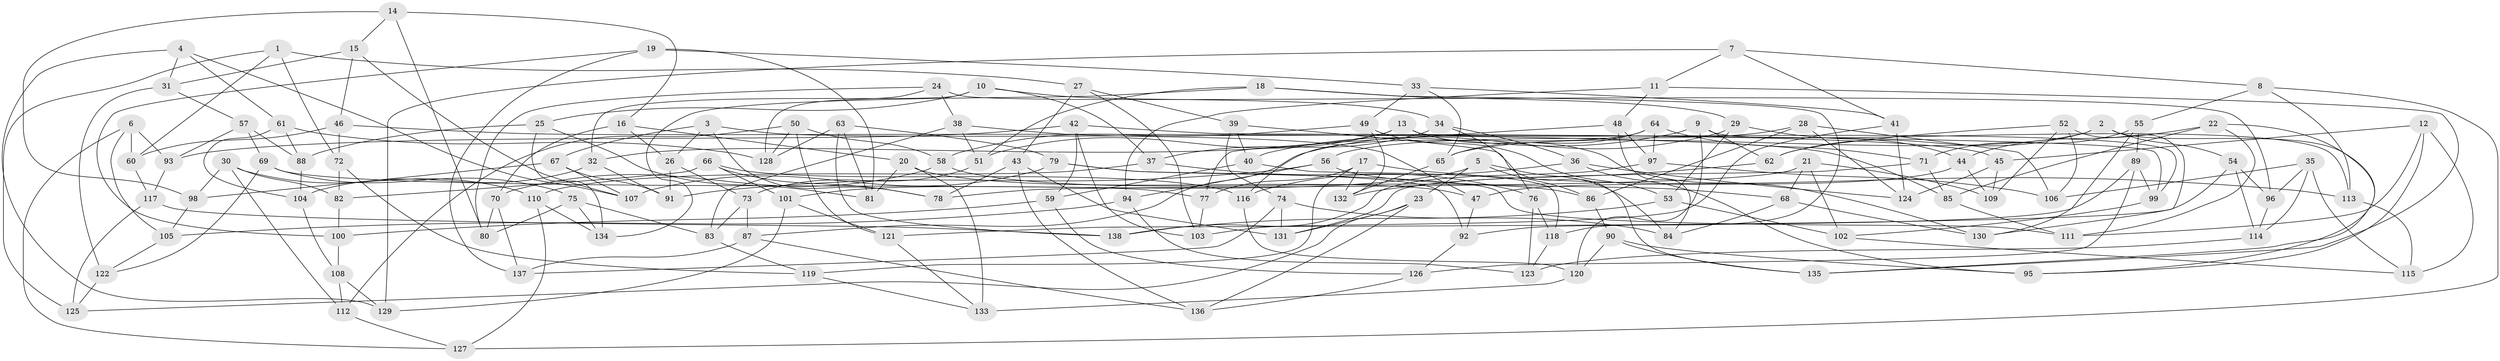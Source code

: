 // Generated by graph-tools (version 1.1) at 2025/26/03/09/25 03:26:59]
// undirected, 138 vertices, 276 edges
graph export_dot {
graph [start="1"]
  node [color=gray90,style=filled];
  1;
  2;
  3;
  4;
  5;
  6;
  7;
  8;
  9;
  10;
  11;
  12;
  13;
  14;
  15;
  16;
  17;
  18;
  19;
  20;
  21;
  22;
  23;
  24;
  25;
  26;
  27;
  28;
  29;
  30;
  31;
  32;
  33;
  34;
  35;
  36;
  37;
  38;
  39;
  40;
  41;
  42;
  43;
  44;
  45;
  46;
  47;
  48;
  49;
  50;
  51;
  52;
  53;
  54;
  55;
  56;
  57;
  58;
  59;
  60;
  61;
  62;
  63;
  64;
  65;
  66;
  67;
  68;
  69;
  70;
  71;
  72;
  73;
  74;
  75;
  76;
  77;
  78;
  79;
  80;
  81;
  82;
  83;
  84;
  85;
  86;
  87;
  88;
  89;
  90;
  91;
  92;
  93;
  94;
  95;
  96;
  97;
  98;
  99;
  100;
  101;
  102;
  103;
  104;
  105;
  106;
  107;
  108;
  109;
  110;
  111;
  112;
  113;
  114;
  115;
  116;
  117;
  118;
  119;
  120;
  121;
  122;
  123;
  124;
  125;
  126;
  127;
  128;
  129;
  130;
  131;
  132;
  133;
  134;
  135;
  136;
  137;
  138;
  1 -- 60;
  1 -- 72;
  1 -- 27;
  1 -- 125;
  2 -- 95;
  2 -- 65;
  2 -- 62;
  2 -- 54;
  3 -- 78;
  3 -- 67;
  3 -- 26;
  3 -- 45;
  4 -- 129;
  4 -- 31;
  4 -- 107;
  4 -- 61;
  5 -- 101;
  5 -- 23;
  5 -- 86;
  5 -- 84;
  6 -- 60;
  6 -- 93;
  6 -- 127;
  6 -- 105;
  7 -- 8;
  7 -- 41;
  7 -- 129;
  7 -- 11;
  8 -- 113;
  8 -- 55;
  8 -- 127;
  9 -- 40;
  9 -- 62;
  9 -- 113;
  9 -- 120;
  10 -- 34;
  10 -- 32;
  10 -- 25;
  10 -- 37;
  11 -- 48;
  11 -- 94;
  11 -- 135;
  12 -- 115;
  12 -- 95;
  12 -- 45;
  12 -- 111;
  13 -- 32;
  13 -- 130;
  13 -- 99;
  13 -- 51;
  14 -- 98;
  14 -- 15;
  14 -- 80;
  14 -- 16;
  15 -- 31;
  15 -- 46;
  15 -- 107;
  16 -- 26;
  16 -- 70;
  16 -- 20;
  17 -- 119;
  17 -- 113;
  17 -- 77;
  17 -- 132;
  18 -- 134;
  18 -- 118;
  18 -- 51;
  18 -- 29;
  19 -- 137;
  19 -- 33;
  19 -- 100;
  19 -- 81;
  20 -- 81;
  20 -- 47;
  20 -- 133;
  21 -- 68;
  21 -- 102;
  21 -- 109;
  21 -- 78;
  22 -- 85;
  22 -- 44;
  22 -- 135;
  22 -- 111;
  23 -- 136;
  23 -- 131;
  23 -- 125;
  24 -- 128;
  24 -- 38;
  24 -- 80;
  24 -- 96;
  25 -- 134;
  25 -- 81;
  25 -- 88;
  26 -- 91;
  26 -- 73;
  27 -- 43;
  27 -- 103;
  27 -- 39;
  28 -- 86;
  28 -- 124;
  28 -- 106;
  28 -- 56;
  29 -- 87;
  29 -- 44;
  29 -- 53;
  30 -- 82;
  30 -- 98;
  30 -- 112;
  30 -- 110;
  31 -- 122;
  31 -- 57;
  32 -- 104;
  32 -- 91;
  33 -- 49;
  33 -- 65;
  33 -- 41;
  34 -- 37;
  34 -- 36;
  34 -- 76;
  35 -- 96;
  35 -- 115;
  35 -- 114;
  35 -- 106;
  36 -- 116;
  36 -- 124;
  36 -- 95;
  37 -- 110;
  37 -- 76;
  38 -- 47;
  38 -- 83;
  38 -- 51;
  39 -- 40;
  39 -- 74;
  39 -- 135;
  40 -- 59;
  40 -- 118;
  41 -- 124;
  41 -- 103;
  42 -- 59;
  42 -- 99;
  42 -- 93;
  42 -- 103;
  43 -- 131;
  43 -- 78;
  43 -- 136;
  44 -- 47;
  44 -- 109;
  45 -- 109;
  45 -- 124;
  46 -- 85;
  46 -- 60;
  46 -- 72;
  47 -- 92;
  48 -- 84;
  48 -- 97;
  48 -- 77;
  49 -- 132;
  49 -- 53;
  49 -- 58;
  50 -- 112;
  50 -- 128;
  50 -- 58;
  50 -- 121;
  51 -- 73;
  52 -- 106;
  52 -- 109;
  52 -- 130;
  52 -- 62;
  53 -- 102;
  53 -- 138;
  54 -- 114;
  54 -- 96;
  54 -- 121;
  55 -- 71;
  55 -- 130;
  55 -- 89;
  56 -- 91;
  56 -- 94;
  56 -- 68;
  57 -- 69;
  57 -- 88;
  57 -- 93;
  58 -- 70;
  58 -- 86;
  59 -- 126;
  59 -- 100;
  60 -- 117;
  61 -- 128;
  61 -- 88;
  61 -- 104;
  62 -- 132;
  63 -- 138;
  63 -- 81;
  63 -- 128;
  63 -- 79;
  64 -- 71;
  64 -- 97;
  64 -- 65;
  64 -- 116;
  65 -- 132;
  66 -- 116;
  66 -- 78;
  66 -- 101;
  66 -- 82;
  67 -- 91;
  67 -- 107;
  67 -- 98;
  68 -- 130;
  68 -- 84;
  69 -- 122;
  69 -- 77;
  69 -- 75;
  70 -- 80;
  70 -- 137;
  71 -- 131;
  71 -- 85;
  72 -- 82;
  72 -- 119;
  73 -- 87;
  73 -- 83;
  74 -- 137;
  74 -- 84;
  74 -- 131;
  75 -- 80;
  75 -- 83;
  75 -- 134;
  76 -- 118;
  76 -- 123;
  77 -- 103;
  79 -- 111;
  79 -- 107;
  79 -- 92;
  82 -- 100;
  83 -- 119;
  85 -- 111;
  86 -- 90;
  87 -- 137;
  87 -- 136;
  88 -- 104;
  89 -- 126;
  89 -- 92;
  89 -- 99;
  90 -- 120;
  90 -- 95;
  90 -- 135;
  92 -- 126;
  93 -- 117;
  94 -- 105;
  94 -- 123;
  96 -- 114;
  97 -- 106;
  97 -- 138;
  98 -- 105;
  99 -- 102;
  100 -- 108;
  101 -- 121;
  101 -- 129;
  102 -- 115;
  104 -- 108;
  105 -- 122;
  108 -- 129;
  108 -- 112;
  110 -- 134;
  110 -- 127;
  112 -- 127;
  113 -- 115;
  114 -- 123;
  116 -- 120;
  117 -- 125;
  117 -- 138;
  118 -- 123;
  119 -- 133;
  120 -- 133;
  121 -- 133;
  122 -- 125;
  126 -- 136;
}

